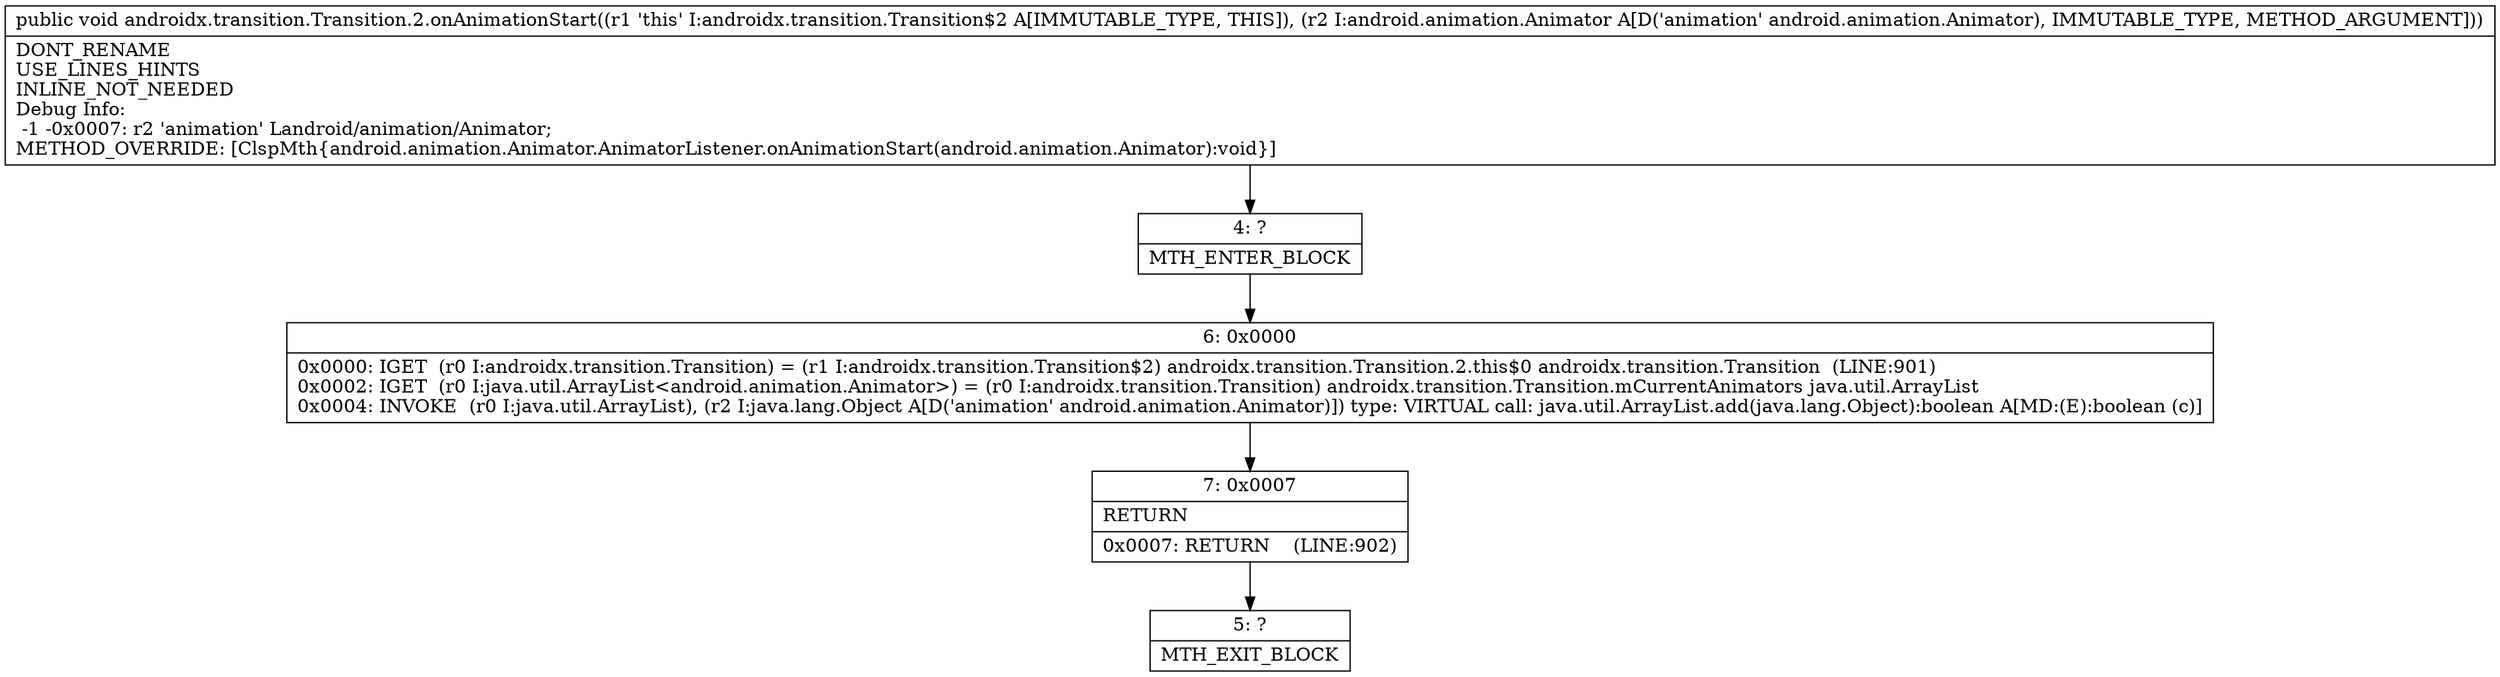 digraph "CFG forandroidx.transition.Transition.2.onAnimationStart(Landroid\/animation\/Animator;)V" {
Node_4 [shape=record,label="{4\:\ ?|MTH_ENTER_BLOCK\l}"];
Node_6 [shape=record,label="{6\:\ 0x0000|0x0000: IGET  (r0 I:androidx.transition.Transition) = (r1 I:androidx.transition.Transition$2) androidx.transition.Transition.2.this$0 androidx.transition.Transition  (LINE:901)\l0x0002: IGET  (r0 I:java.util.ArrayList\<android.animation.Animator\>) = (r0 I:androidx.transition.Transition) androidx.transition.Transition.mCurrentAnimators java.util.ArrayList \l0x0004: INVOKE  (r0 I:java.util.ArrayList), (r2 I:java.lang.Object A[D('animation' android.animation.Animator)]) type: VIRTUAL call: java.util.ArrayList.add(java.lang.Object):boolean A[MD:(E):boolean (c)]\l}"];
Node_7 [shape=record,label="{7\:\ 0x0007|RETURN\l|0x0007: RETURN    (LINE:902)\l}"];
Node_5 [shape=record,label="{5\:\ ?|MTH_EXIT_BLOCK\l}"];
MethodNode[shape=record,label="{public void androidx.transition.Transition.2.onAnimationStart((r1 'this' I:androidx.transition.Transition$2 A[IMMUTABLE_TYPE, THIS]), (r2 I:android.animation.Animator A[D('animation' android.animation.Animator), IMMUTABLE_TYPE, METHOD_ARGUMENT]))  | DONT_RENAME\lUSE_LINES_HINTS\lINLINE_NOT_NEEDED\lDebug Info:\l  \-1 \-0x0007: r2 'animation' Landroid\/animation\/Animator;\lMETHOD_OVERRIDE: [ClspMth\{android.animation.Animator.AnimatorListener.onAnimationStart(android.animation.Animator):void\}]\l}"];
MethodNode -> Node_4;Node_4 -> Node_6;
Node_6 -> Node_7;
Node_7 -> Node_5;
}

